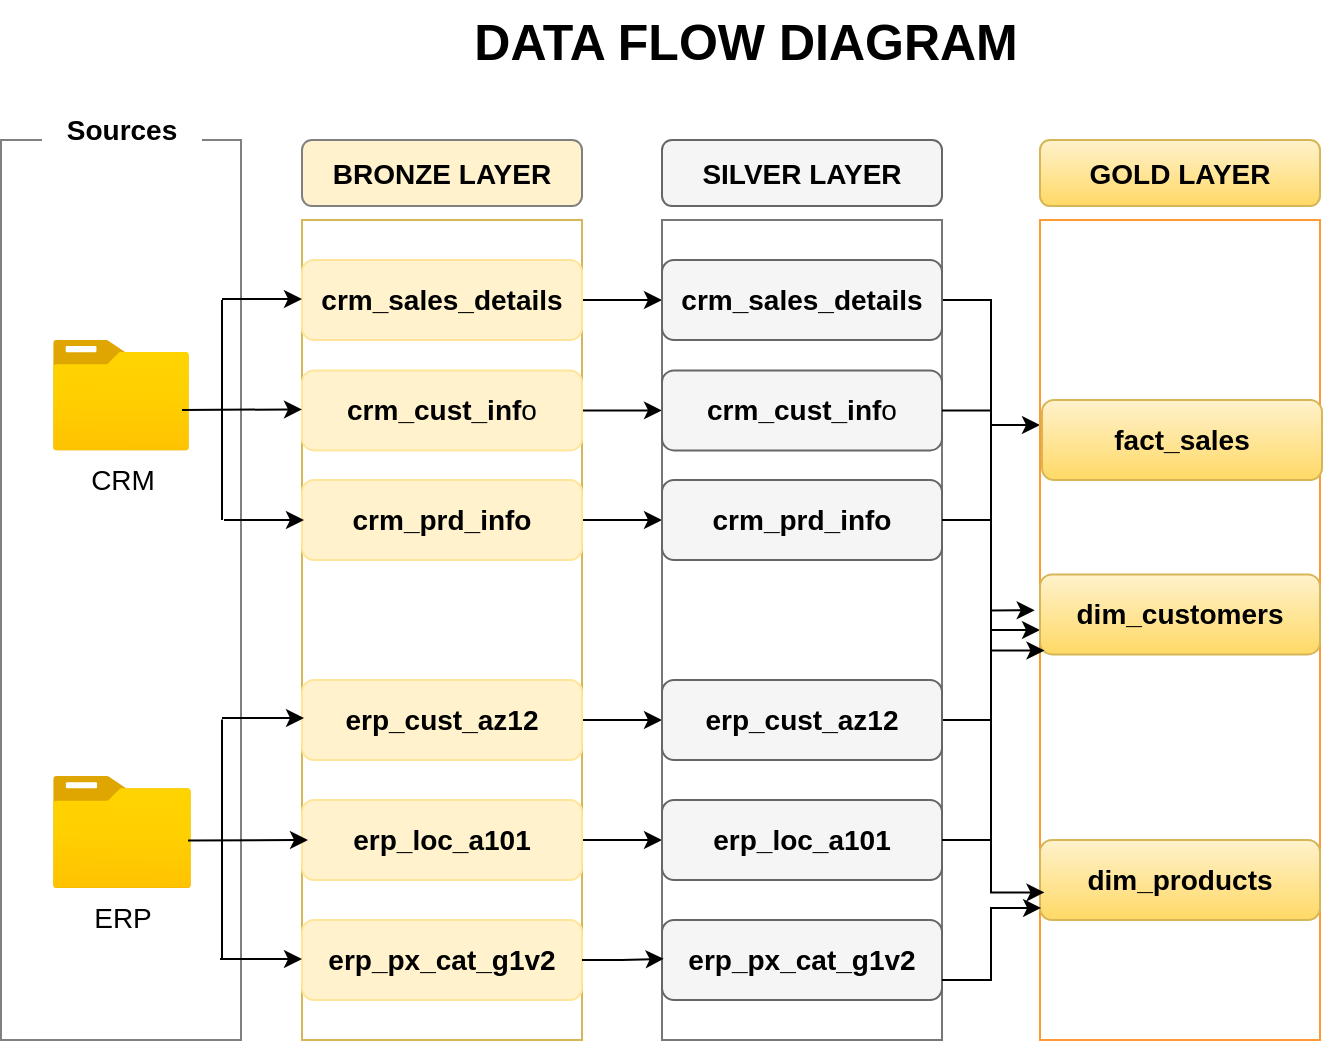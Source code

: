 <mxfile version="27.0.9" pages="3">
  <diagram name="Page-1" id="_MZunFCSGSXDZvP4XLIe">
    <mxGraphModel dx="1042" dy="634" grid="1" gridSize="10" guides="1" tooltips="1" connect="1" arrows="1" fold="1" page="1" pageScale="1" pageWidth="850" pageHeight="1100" math="0" shadow="0">
      <root>
        <mxCell id="0" />
        <mxCell id="1" parent="0" />
        <mxCell id="dfIYXDZ7u6gpBdYXQTYF-1" value="" style="rounded=0;whiteSpace=wrap;html=1;fillColor=none;strokeColor=#808080;fontColor=#333333;" parent="1" vertex="1">
          <mxGeometry x="39.5" y="80" width="120" height="450" as="geometry" />
        </mxCell>
        <mxCell id="dfIYXDZ7u6gpBdYXQTYF-3" value="&lt;font style=&quot;font-size: 14px;&quot;&gt;&lt;b&gt;Sources&lt;/b&gt;&lt;/font&gt;" style="rounded=0;whiteSpace=wrap;html=1;strokeColor=none;" parent="1" vertex="1">
          <mxGeometry x="60" y="60" width="80" height="30" as="geometry" />
        </mxCell>
        <mxCell id="dfIYXDZ7u6gpBdYXQTYF-4" value="&lt;font style=&quot;font-size: 14px;&quot;&gt;CRM&lt;/font&gt;" style="image;aspect=fixed;html=1;points=[];align=center;fontSize=12;image=img/lib/azure2/general/Folder_Blank.svg;" parent="1" vertex="1">
          <mxGeometry x="65.5" y="180" width="68" height="55.19" as="geometry" />
        </mxCell>
        <mxCell id="dfIYXDZ7u6gpBdYXQTYF-11" value="&lt;font style=&quot;font-size: 14px;&quot;&gt;ERP&lt;/font&gt;" style="image;aspect=fixed;html=1;points=[];align=center;fontSize=12;image=img/lib/azure2/general/Folder_Blank.svg;" parent="1" vertex="1">
          <mxGeometry x="65.5" y="398" width="69" height="56.0" as="geometry" />
        </mxCell>
        <mxCell id="dfIYXDZ7u6gpBdYXQTYF-16" value="" style="rounded=0;whiteSpace=wrap;html=1;fillColor=none;strokeColor=#d6b656;" parent="1" vertex="1">
          <mxGeometry x="190" y="120" width="140" height="410" as="geometry" />
        </mxCell>
        <mxCell id="dfIYXDZ7u6gpBdYXQTYF-19" value="&lt;b&gt;&lt;font style=&quot;font-size: 14px;&quot;&gt;BRONZE LAYER&lt;/font&gt;&lt;/b&gt;" style="rounded=1;whiteSpace=wrap;html=1;strokeColor=#808080;fillColor=#fff2cc;" parent="1" vertex="1">
          <mxGeometry x="190" y="80" width="140" height="33" as="geometry" />
        </mxCell>
        <mxCell id="K_fMLum1hrlOaTZXc9xu-18" style="edgeStyle=orthogonalEdgeStyle;rounded=0;orthogonalLoop=1;jettySize=auto;html=1;exitX=1;exitY=0.5;exitDx=0;exitDy=0;entryX=0;entryY=0.5;entryDx=0;entryDy=0;" parent="1" source="dfIYXDZ7u6gpBdYXQTYF-20" target="K_fMLum1hrlOaTZXc9xu-12" edge="1">
          <mxGeometry relative="1" as="geometry" />
        </mxCell>
        <mxCell id="dfIYXDZ7u6gpBdYXQTYF-20" value="&lt;span style=&quot;font-size: 14px;&quot;&gt;&lt;b&gt;crm_sales_details&lt;/b&gt;&lt;/span&gt;" style="rounded=1;whiteSpace=wrap;html=1;strokeColor=#FFE599;fillColor=#fff2cc;" parent="1" vertex="1">
          <mxGeometry x="190" y="140" width="140" height="40" as="geometry" />
        </mxCell>
        <mxCell id="K_fMLum1hrlOaTZXc9xu-19" style="edgeStyle=orthogonalEdgeStyle;rounded=0;orthogonalLoop=1;jettySize=auto;html=1;exitX=1;exitY=0.5;exitDx=0;exitDy=0;" parent="1" source="dfIYXDZ7u6gpBdYXQTYF-21" target="K_fMLum1hrlOaTZXc9xu-13" edge="1">
          <mxGeometry relative="1" as="geometry" />
        </mxCell>
        <mxCell id="dfIYXDZ7u6gpBdYXQTYF-21" value="&lt;font style=&quot;font-size: 14px;&quot;&gt;&lt;b&gt;&lt;font style=&quot;&quot;&gt;crm_cust_inf&lt;/font&gt;&lt;/b&gt;o&lt;/font&gt;" style="rounded=1;whiteSpace=wrap;html=1;strokeColor=#FFE599;fillColor=#fff2cc;" parent="1" vertex="1">
          <mxGeometry x="190" y="195.19" width="140" height="40" as="geometry" />
        </mxCell>
        <mxCell id="K_fMLum1hrlOaTZXc9xu-20" style="edgeStyle=orthogonalEdgeStyle;rounded=0;orthogonalLoop=1;jettySize=auto;html=1;exitX=1;exitY=0.5;exitDx=0;exitDy=0;entryX=0;entryY=0.5;entryDx=0;entryDy=0;" parent="1" source="dfIYXDZ7u6gpBdYXQTYF-23" target="K_fMLum1hrlOaTZXc9xu-14" edge="1">
          <mxGeometry relative="1" as="geometry" />
        </mxCell>
        <mxCell id="dfIYXDZ7u6gpBdYXQTYF-23" value="&lt;span style=&quot;font-size: 14px;&quot;&gt;&lt;b&gt;crm_prd_info&lt;/b&gt;&lt;/span&gt;" style="rounded=1;whiteSpace=wrap;html=1;strokeColor=#FFE599;fillColor=#fff2cc;" parent="1" vertex="1">
          <mxGeometry x="190" y="250" width="140" height="40" as="geometry" />
        </mxCell>
        <mxCell id="dfIYXDZ7u6gpBdYXQTYF-25" value="" style="endArrow=classic;html=1;rounded=0;" parent="1" edge="1">
          <mxGeometry width="50" height="50" relative="1" as="geometry">
            <mxPoint x="130" y="215" as="sourcePoint" />
            <mxPoint x="190" y="214.69" as="targetPoint" />
          </mxGeometry>
        </mxCell>
        <mxCell id="K_fMLum1hrlOaTZXc9xu-21" style="edgeStyle=orthogonalEdgeStyle;rounded=0;orthogonalLoop=1;jettySize=auto;html=1;exitX=1;exitY=0.5;exitDx=0;exitDy=0;entryX=0;entryY=0.5;entryDx=0;entryDy=0;" parent="1" source="dfIYXDZ7u6gpBdYXQTYF-26" target="K_fMLum1hrlOaTZXc9xu-15" edge="1">
          <mxGeometry relative="1" as="geometry" />
        </mxCell>
        <mxCell id="dfIYXDZ7u6gpBdYXQTYF-26" value="&lt;span style=&quot;font-size: 14px;&quot;&gt;&lt;b&gt;erp_cust_az12&lt;/b&gt;&lt;/span&gt;" style="rounded=1;whiteSpace=wrap;html=1;strokeColor=#FFE599;fillColor=#fff2cc;" parent="1" vertex="1">
          <mxGeometry x="190" y="350" width="140" height="40" as="geometry" />
        </mxCell>
        <mxCell id="K_fMLum1hrlOaTZXc9xu-23" style="edgeStyle=orthogonalEdgeStyle;rounded=0;orthogonalLoop=1;jettySize=auto;html=1;exitX=1;exitY=0.5;exitDx=0;exitDy=0;entryX=0;entryY=0.5;entryDx=0;entryDy=0;" parent="1" source="dfIYXDZ7u6gpBdYXQTYF-27" target="K_fMLum1hrlOaTZXc9xu-16" edge="1">
          <mxGeometry relative="1" as="geometry" />
        </mxCell>
        <mxCell id="dfIYXDZ7u6gpBdYXQTYF-27" value="&lt;span style=&quot;font-size: 14px;&quot;&gt;&lt;b&gt;erp_loc_a101&lt;/b&gt;&lt;/span&gt;" style="rounded=1;whiteSpace=wrap;html=1;strokeColor=#FFE599;fillColor=#fff2cc;" parent="1" vertex="1">
          <mxGeometry x="190" y="410" width="140" height="40" as="geometry" />
        </mxCell>
        <mxCell id="dfIYXDZ7u6gpBdYXQTYF-28" value="&lt;span style=&quot;font-size: 14px;&quot;&gt;&lt;b&gt;erp_px_cat_g1v2&lt;/b&gt;&lt;/span&gt;" style="rounded=1;whiteSpace=wrap;html=1;strokeColor=#FFE599;fillColor=#fff2cc;" parent="1" vertex="1">
          <mxGeometry x="190" y="470" width="140" height="40" as="geometry" />
        </mxCell>
        <mxCell id="dfIYXDZ7u6gpBdYXQTYF-29" value="" style="endArrow=classic;html=1;rounded=0;" parent="1" edge="1">
          <mxGeometry width="50" height="50" relative="1" as="geometry">
            <mxPoint x="133" y="430.31" as="sourcePoint" />
            <mxPoint x="193" y="430" as="targetPoint" />
          </mxGeometry>
        </mxCell>
        <mxCell id="dfIYXDZ7u6gpBdYXQTYF-30" value="" style="endArrow=classic;html=1;rounded=0;" parent="1" edge="1">
          <mxGeometry width="50" height="50" relative="1" as="geometry">
            <mxPoint x="150" y="159.5" as="sourcePoint" />
            <mxPoint x="190" y="159.5" as="targetPoint" />
          </mxGeometry>
        </mxCell>
        <mxCell id="dfIYXDZ7u6gpBdYXQTYF-33" value="" style="endArrow=classic;html=1;rounded=0;" parent="1" edge="1">
          <mxGeometry width="50" height="50" relative="1" as="geometry">
            <mxPoint x="151" y="270" as="sourcePoint" />
            <mxPoint x="191" y="270" as="targetPoint" />
          </mxGeometry>
        </mxCell>
        <mxCell id="dfIYXDZ7u6gpBdYXQTYF-35" value="" style="endArrow=none;html=1;rounded=0;" parent="1" edge="1">
          <mxGeometry width="50" height="50" relative="1" as="geometry">
            <mxPoint x="150" y="270" as="sourcePoint" />
            <mxPoint x="150" y="160" as="targetPoint" />
          </mxGeometry>
        </mxCell>
        <mxCell id="dfIYXDZ7u6gpBdYXQTYF-53" value="" style="endArrow=classic;html=1;rounded=0;" parent="1" edge="1">
          <mxGeometry width="50" height="50" relative="1" as="geometry">
            <mxPoint x="150" y="369" as="sourcePoint" />
            <mxPoint x="191" y="369" as="targetPoint" />
          </mxGeometry>
        </mxCell>
        <mxCell id="dfIYXDZ7u6gpBdYXQTYF-54" value="" style="endArrow=classic;html=1;rounded=0;" parent="1" edge="1">
          <mxGeometry width="50" height="50" relative="1" as="geometry">
            <mxPoint x="149" y="489.5" as="sourcePoint" />
            <mxPoint x="190" y="489.5" as="targetPoint" />
          </mxGeometry>
        </mxCell>
        <mxCell id="dfIYXDZ7u6gpBdYXQTYF-55" value="" style="endArrow=none;html=1;rounded=0;" parent="1" edge="1">
          <mxGeometry width="50" height="50" relative="1" as="geometry">
            <mxPoint x="150" y="490" as="sourcePoint" />
            <mxPoint x="150" y="369.7" as="targetPoint" />
          </mxGeometry>
        </mxCell>
        <mxCell id="K_fMLum1hrlOaTZXc9xu-10" value="" style="rounded=0;whiteSpace=wrap;html=1;fillColor=none;strokeColor=#777777;" parent="1" vertex="1">
          <mxGeometry x="370" y="120" width="140" height="410" as="geometry" />
        </mxCell>
        <mxCell id="K_fMLum1hrlOaTZXc9xu-11" value="&lt;b&gt;&lt;font style=&quot;font-size: 14px;&quot;&gt;SILVER LAYER&lt;/font&gt;&lt;/b&gt;" style="rounded=1;whiteSpace=wrap;html=1;strokeColor=#666666;fillColor=#f5f5f5;" parent="1" vertex="1">
          <mxGeometry x="370" y="80" width="140" height="33" as="geometry" />
        </mxCell>
        <mxCell id="OgPeDNQ8bXvQHPWLIAGy-23" style="edgeStyle=orthogonalEdgeStyle;rounded=0;orthogonalLoop=1;jettySize=auto;html=1;exitX=1;exitY=0.5;exitDx=0;exitDy=0;entryX=0;entryY=0.25;entryDx=0;entryDy=0;" edge="1" parent="1" source="K_fMLum1hrlOaTZXc9xu-12" target="OgPeDNQ8bXvQHPWLIAGy-1">
          <mxGeometry relative="1" as="geometry" />
        </mxCell>
        <mxCell id="K_fMLum1hrlOaTZXc9xu-12" value="&lt;span style=&quot;font-size: 14px;&quot;&gt;&lt;b&gt;crm_sales_details&lt;/b&gt;&lt;/span&gt;" style="rounded=1;whiteSpace=wrap;html=1;strokeColor=#666666;fillColor=#f5f5f5;" parent="1" vertex="1">
          <mxGeometry x="370" y="140" width="140" height="40" as="geometry" />
        </mxCell>
        <mxCell id="K_fMLum1hrlOaTZXc9xu-13" value="&lt;font style=&quot;font-size: 14px;&quot;&gt;&lt;b&gt;&lt;font style=&quot;&quot;&gt;crm_cust_inf&lt;/font&gt;&lt;/b&gt;o&lt;/font&gt;" style="rounded=1;whiteSpace=wrap;html=1;strokeColor=#666666;fillColor=#f5f5f5;" parent="1" vertex="1">
          <mxGeometry x="370" y="195.19" width="140" height="40" as="geometry" />
        </mxCell>
        <mxCell id="K_fMLum1hrlOaTZXc9xu-14" value="&lt;span style=&quot;font-size: 14px;&quot;&gt;&lt;b&gt;crm_prd_info&lt;/b&gt;&lt;/span&gt;" style="rounded=1;whiteSpace=wrap;html=1;strokeColor=#666666;fillColor=#f5f5f5;" parent="1" vertex="1">
          <mxGeometry x="370" y="250" width="140" height="40" as="geometry" />
        </mxCell>
        <mxCell id="OgPeDNQ8bXvQHPWLIAGy-19" style="edgeStyle=orthogonalEdgeStyle;rounded=0;orthogonalLoop=1;jettySize=auto;html=1;exitX=1;exitY=0.5;exitDx=0;exitDy=0;entryX=0;entryY=0.5;entryDx=0;entryDy=0;" edge="1" parent="1" source="K_fMLum1hrlOaTZXc9xu-15" target="OgPeDNQ8bXvQHPWLIAGy-1">
          <mxGeometry relative="1" as="geometry" />
        </mxCell>
        <mxCell id="K_fMLum1hrlOaTZXc9xu-15" value="&lt;span style=&quot;font-size: 14px;&quot;&gt;&lt;b&gt;erp_cust_az12&lt;/b&gt;&lt;/span&gt;" style="rounded=1;whiteSpace=wrap;html=1;strokeColor=#666666;fillColor=#f5f5f5;" parent="1" vertex="1">
          <mxGeometry x="370" y="350" width="140" height="40" as="geometry" />
        </mxCell>
        <mxCell id="K_fMLum1hrlOaTZXc9xu-16" value="&lt;span style=&quot;font-size: 14px;&quot;&gt;&lt;b&gt;erp_loc_a101&lt;/b&gt;&lt;/span&gt;" style="rounded=1;whiteSpace=wrap;html=1;strokeColor=#666666;fillColor=#f5f5f5;" parent="1" vertex="1">
          <mxGeometry x="370" y="410" width="140" height="40" as="geometry" />
        </mxCell>
        <mxCell id="K_fMLum1hrlOaTZXc9xu-17" value="&lt;span style=&quot;font-size: 14px;&quot;&gt;&lt;b&gt;erp_px_cat_g1v2&lt;/b&gt;&lt;/span&gt;" style="rounded=1;whiteSpace=wrap;html=1;strokeColor=#666666;fillColor=#f5f5f5;" parent="1" vertex="1">
          <mxGeometry x="370" y="470" width="140" height="40" as="geometry" />
        </mxCell>
        <mxCell id="K_fMLum1hrlOaTZXc9xu-24" style="edgeStyle=orthogonalEdgeStyle;rounded=0;orthogonalLoop=1;jettySize=auto;html=1;exitX=1;exitY=0.5;exitDx=0;exitDy=0;entryX=0.006;entryY=0.901;entryDx=0;entryDy=0;entryPerimeter=0;" parent="1" source="dfIYXDZ7u6gpBdYXQTYF-28" target="K_fMLum1hrlOaTZXc9xu-10" edge="1">
          <mxGeometry relative="1" as="geometry" />
        </mxCell>
        <mxCell id="K_fMLum1hrlOaTZXc9xu-26" value="&lt;b&gt;&lt;font style=&quot;font-size: 25px;&quot;&gt;DATA FLOW DIAGRAM&amp;nbsp;&lt;/font&gt;&lt;/b&gt;" style="text;html=1;align=center;verticalAlign=middle;resizable=0;points=[];autosize=1;strokeColor=none;fillColor=none;labelBackgroundColor=#FFFFFF;" parent="1" vertex="1">
          <mxGeometry x="270" y="10" width="290" height="40" as="geometry" />
        </mxCell>
        <mxCell id="OgPeDNQ8bXvQHPWLIAGy-1" value="" style="rounded=0;whiteSpace=wrap;html=1;fillColor=none;strokeColor=#FF9933;" vertex="1" parent="1">
          <mxGeometry x="559" y="120" width="140" height="410" as="geometry" />
        </mxCell>
        <mxCell id="OgPeDNQ8bXvQHPWLIAGy-2" value="&lt;b&gt;&lt;font style=&quot;font-size: 14px;&quot;&gt;GOLD LAYER&lt;/font&gt;&lt;/b&gt;" style="rounded=1;whiteSpace=wrap;html=1;strokeColor=#d6b656;fillColor=#fff2cc;gradientColor=#ffd966;" vertex="1" parent="1">
          <mxGeometry x="559" y="80" width="140" height="33" as="geometry" />
        </mxCell>
        <mxCell id="OgPeDNQ8bXvQHPWLIAGy-3" value="&lt;span style=&quot;font-size: 14px;&quot;&gt;&lt;b&gt;fact_sales&lt;/b&gt;&lt;/span&gt;" style="rounded=1;whiteSpace=wrap;html=1;strokeColor=#d6b656;fillColor=#fff2cc;gradientColor=#ffd966;" vertex="1" parent="1">
          <mxGeometry x="560" y="210" width="140" height="40" as="geometry" />
        </mxCell>
        <mxCell id="OgPeDNQ8bXvQHPWLIAGy-4" value="&lt;span style=&quot;font-size: 14px;&quot;&gt;&lt;b&gt;dim_customers&lt;/b&gt;&lt;/span&gt;" style="rounded=1;whiteSpace=wrap;html=1;strokeColor=#d6b656;fillColor=#fff2cc;gradientColor=#ffd966;" vertex="1" parent="1">
          <mxGeometry x="559" y="297.19" width="140" height="40" as="geometry" />
        </mxCell>
        <mxCell id="OgPeDNQ8bXvQHPWLIAGy-5" value="&lt;span style=&quot;font-size: 14px;&quot;&gt;&lt;b&gt;dim_products&lt;/b&gt;&lt;/span&gt;" style="rounded=1;whiteSpace=wrap;html=1;strokeColor=#d6b656;fillColor=#fff2cc;gradientColor=#ffd966;" vertex="1" parent="1">
          <mxGeometry x="559" y="430" width="140" height="40" as="geometry" />
        </mxCell>
        <mxCell id="OgPeDNQ8bXvQHPWLIAGy-18" style="edgeStyle=orthogonalEdgeStyle;rounded=0;orthogonalLoop=1;jettySize=auto;html=1;exitX=1;exitY=0.5;exitDx=0;exitDy=0;entryX=-0.019;entryY=0.476;entryDx=0;entryDy=0;entryPerimeter=0;" edge="1" parent="1" source="K_fMLum1hrlOaTZXc9xu-13" target="OgPeDNQ8bXvQHPWLIAGy-1">
          <mxGeometry relative="1" as="geometry" />
        </mxCell>
        <mxCell id="OgPeDNQ8bXvQHPWLIAGy-20" style="edgeStyle=orthogonalEdgeStyle;rounded=0;orthogonalLoop=1;jettySize=auto;html=1;exitX=1;exitY=0.5;exitDx=0;exitDy=0;entryX=0.016;entryY=0.525;entryDx=0;entryDy=0;entryPerimeter=0;" edge="1" parent="1" source="K_fMLum1hrlOaTZXc9xu-16" target="OgPeDNQ8bXvQHPWLIAGy-1">
          <mxGeometry relative="1" as="geometry" />
        </mxCell>
        <mxCell id="OgPeDNQ8bXvQHPWLIAGy-22" style="edgeStyle=orthogonalEdgeStyle;rounded=0;orthogonalLoop=1;jettySize=auto;html=1;exitX=1;exitY=0.5;exitDx=0;exitDy=0;entryX=0.016;entryY=0.82;entryDx=0;entryDy=0;entryPerimeter=0;" edge="1" parent="1" source="K_fMLum1hrlOaTZXc9xu-14" target="OgPeDNQ8bXvQHPWLIAGy-1">
          <mxGeometry relative="1" as="geometry" />
        </mxCell>
        <mxCell id="OgPeDNQ8bXvQHPWLIAGy-24" style="edgeStyle=orthogonalEdgeStyle;rounded=0;orthogonalLoop=1;jettySize=auto;html=1;exitX=1;exitY=0.75;exitDx=0;exitDy=0;entryX=0.004;entryY=0.839;entryDx=0;entryDy=0;entryPerimeter=0;" edge="1" parent="1" source="K_fMLum1hrlOaTZXc9xu-17" target="OgPeDNQ8bXvQHPWLIAGy-1">
          <mxGeometry relative="1" as="geometry" />
        </mxCell>
      </root>
    </mxGraphModel>
  </diagram>
  <diagram id="HtwM3upSkkJdKWD2PzQ7" name="Page-2">
    <mxGraphModel dx="1892" dy="634" grid="1" gridSize="10" guides="1" tooltips="1" connect="1" arrows="1" fold="1" page="1" pageScale="1" pageWidth="850" pageHeight="1100" math="0" shadow="0">
      <root>
        <mxCell id="0" />
        <mxCell id="1" parent="0" />
        <mxCell id="8Dii8_jfuBK2aN7Jaqxq-1" value="`" style="swimlane;fontStyle=0;childLayout=stackLayout;horizontal=1;startSize=30;horizontalStack=0;resizeParent=1;resizeParentMax=0;resizeLast=0;collapsible=1;marginBottom=0;whiteSpace=wrap;html=1;rounded=1;fillColor=#dae8fc;strokeColor=#6c8ebf;fontSize=20;" parent="1" vertex="1">
          <mxGeometry x="-575" y="378" width="200" height="90" as="geometry" />
        </mxCell>
        <mxCell id="8Dii8_jfuBK2aN7Jaqxq-4" value="&lt;font style=&quot;font-size: 18px;&quot;&gt;cust_id&lt;/font&gt;" style="text;align=left;verticalAlign=middle;spacingLeft=4;spacingRight=4;overflow=hidden;points=[[0,0.5],[1,0.5]];portConstraint=eastwest;rotatable=0;whiteSpace=wrap;html=1;rounded=1;fontSize=20;" parent="8Dii8_jfuBK2aN7Jaqxq-1" vertex="1">
          <mxGeometry y="30" width="200" height="30" as="geometry" />
        </mxCell>
        <mxCell id="8Dii8_jfuBK2aN7Jaqxq-33" value="&lt;font style=&quot;font-size: 18px;&quot;&gt;cust_key&lt;/font&gt;" style="text;align=left;verticalAlign=middle;spacingLeft=4;spacingRight=4;overflow=hidden;points=[[0,0.5],[1,0.5]];portConstraint=eastwest;rotatable=0;whiteSpace=wrap;html=1;rounded=1;fontSize=20;" parent="8Dii8_jfuBK2aN7Jaqxq-1" vertex="1">
          <mxGeometry y="60" width="200" height="30" as="geometry" />
        </mxCell>
        <mxCell id="8Dii8_jfuBK2aN7Jaqxq-5" value="&lt;font style=&quot;font-size: 18px;&quot;&gt;Customer Information&lt;/font&gt;" style="text;html=1;align=center;verticalAlign=middle;whiteSpace=wrap;rounded=0;" parent="1" vertex="1">
          <mxGeometry x="-579" y="350" width="210" height="30" as="geometry" />
        </mxCell>
        <mxCell id="8Dii8_jfuBK2aN7Jaqxq-6" value="&lt;b&gt;&lt;font style=&quot;font-size: 21px;&quot;&gt;INTEGRATION MODEL&lt;/font&gt;&lt;/b&gt;" style="text;html=1;align=center;verticalAlign=middle;whiteSpace=wrap;rounded=0;labelBackgroundColor=#FFFFFF;" parent="1" vertex="1">
          <mxGeometry x="-585" y="50" width="350" height="30" as="geometry" />
        </mxCell>
        <mxCell id="8Dii8_jfuBK2aN7Jaqxq-9" value="&lt;font style=&quot;font-size: 18px;&quot;&gt;Current and History Product Information&lt;/font&gt;" style="text;html=1;align=center;verticalAlign=middle;whiteSpace=wrap;rounded=0;" parent="1" vertex="1">
          <mxGeometry x="-585" y="200" width="231" height="30" as="geometry" />
        </mxCell>
        <mxCell id="8Dii8_jfuBK2aN7Jaqxq-10" value="&lt;font style=&quot;font-size: 18px;&quot;&gt;crm_prd_info&lt;/font&gt;" style="swimlane;fontStyle=0;childLayout=stackLayout;horizontal=1;startSize=30;horizontalStack=0;resizeParent=1;resizeParentMax=0;resizeLast=0;collapsible=1;marginBottom=0;whiteSpace=wrap;html=1;rounded=1;fillColor=#dae8fc;strokeColor=#6c8ebf;fontSize=20;" parent="1" vertex="1">
          <mxGeometry x="-574" y="238" width="200" height="60" as="geometry" />
        </mxCell>
        <mxCell id="8Dii8_jfuBK2aN7Jaqxq-11" value="&lt;font style=&quot;font-size: 18px;&quot;&gt;prd_key&lt;/font&gt;" style="text;align=left;verticalAlign=middle;spacingLeft=4;spacingRight=4;overflow=hidden;points=[[0,0.5],[1,0.5]];portConstraint=eastwest;rotatable=0;whiteSpace=wrap;html=1;rounded=1;fontSize=20;" parent="8Dii8_jfuBK2aN7Jaqxq-10" vertex="1">
          <mxGeometry y="30" width="200" height="30" as="geometry" />
        </mxCell>
        <mxCell id="8Dii8_jfuBK2aN7Jaqxq-13" value="&lt;font style=&quot;font-size: 18px;&quot;&gt;crm_cust_info&lt;/font&gt;" style="swimlane;fontStyle=0;childLayout=stackLayout;horizontal=1;startSize=30;horizontalStack=0;resizeParent=1;resizeParentMax=0;resizeLast=0;collapsible=1;marginBottom=0;whiteSpace=wrap;html=1;rounded=1;fillColor=#dae8fc;strokeColor=#6c8ebf;fontSize=20;" parent="1" vertex="1">
          <mxGeometry x="-821" y="298" width="200" height="90" as="geometry" />
        </mxCell>
        <mxCell id="8Dii8_jfuBK2aN7Jaqxq-14" value="&lt;font style=&quot;font-size: 18px;&quot;&gt;sls_prd_key&lt;/font&gt;" style="text;align=left;verticalAlign=middle;spacingLeft=4;spacingRight=4;overflow=hidden;points=[[0,0.5],[1,0.5]];portConstraint=eastwest;rotatable=0;whiteSpace=wrap;html=1;rounded=1;fontSize=20;" parent="8Dii8_jfuBK2aN7Jaqxq-13" vertex="1">
          <mxGeometry y="30" width="200" height="30" as="geometry" />
        </mxCell>
        <mxCell id="8Dii8_jfuBK2aN7Jaqxq-24" value="&lt;font style=&quot;font-size: 18px;&quot;&gt;sls_cust_id&lt;/font&gt;" style="text;align=left;verticalAlign=middle;spacingLeft=4;spacingRight=4;overflow=hidden;points=[[0,0.5],[1,0.5]];portConstraint=eastwest;rotatable=0;whiteSpace=wrap;html=1;rounded=1;fontSize=20;" parent="8Dii8_jfuBK2aN7Jaqxq-13" vertex="1">
          <mxGeometry y="60" width="200" height="30" as="geometry" />
        </mxCell>
        <mxCell id="8Dii8_jfuBK2aN7Jaqxq-15" value="&lt;span style=&quot;font-size: 18px;&quot;&gt;Transational Records about sales and orders&lt;/span&gt;" style="text;html=1;align=center;verticalAlign=middle;whiteSpace=wrap;rounded=0;" parent="1" vertex="1">
          <mxGeometry x="-843" y="263" width="244" height="30" as="geometry" />
        </mxCell>
        <mxCell id="8Dii8_jfuBK2aN7Jaqxq-27" style="edgeStyle=orthogonalEdgeStyle;orthogonalLoop=1;jettySize=auto;html=1;exitX=1;exitY=0.5;exitDx=0;exitDy=0;entryX=0;entryY=0.5;entryDx=0;entryDy=0;" parent="1" source="8Dii8_jfuBK2aN7Jaqxq-14" target="8Dii8_jfuBK2aN7Jaqxq-11" edge="1">
          <mxGeometry relative="1" as="geometry" />
        </mxCell>
        <mxCell id="8Dii8_jfuBK2aN7Jaqxq-28" style="edgeStyle=orthogonalEdgeStyle;orthogonalLoop=1;jettySize=auto;html=1;exitX=1;exitY=0.5;exitDx=0;exitDy=0;entryX=0;entryY=0.5;entryDx=0;entryDy=0;" parent="1" source="8Dii8_jfuBK2aN7Jaqxq-24" target="8Dii8_jfuBK2aN7Jaqxq-4" edge="1">
          <mxGeometry relative="1" as="geometry" />
        </mxCell>
        <mxCell id="8Dii8_jfuBK2aN7Jaqxq-29" value="&lt;span style=&quot;font-size: 18px;&quot;&gt;Exact customer information (Birth date)&lt;/span&gt;" style="text;html=1;align=center;verticalAlign=middle;whiteSpace=wrap;rounded=0;" parent="1" vertex="1">
          <mxGeometry x="-290" y="373" width="251" height="18" as="geometry" />
        </mxCell>
        <mxCell id="8Dii8_jfuBK2aN7Jaqxq-30" value="&lt;span style=&quot;font-size: 18px;&quot;&gt;erp_cust_az12&lt;/span&gt;" style="swimlane;fontStyle=0;childLayout=stackLayout;horizontal=1;startSize=30;horizontalStack=0;resizeParent=1;resizeParentMax=0;resizeLast=0;collapsible=1;marginBottom=0;whiteSpace=wrap;html=1;rounded=1;fillColor=#fff2cc;strokeColor=#d6b656;fontSize=20;gradientColor=#ffd966;" parent="1" vertex="1">
          <mxGeometry x="-265" y="408" width="200" height="60" as="geometry" />
        </mxCell>
        <mxCell id="8Dii8_jfuBK2aN7Jaqxq-31" value="&lt;font style=&quot;font-size: 18px;&quot;&gt;cid&lt;/font&gt;" style="text;align=left;verticalAlign=middle;spacingLeft=4;spacingRight=4;overflow=hidden;points=[[0,0.5],[1,0.5]];portConstraint=eastwest;rotatable=0;whiteSpace=wrap;html=1;rounded=1;fontSize=20;" parent="8Dii8_jfuBK2aN7Jaqxq-30" vertex="1">
          <mxGeometry y="30" width="200" height="30" as="geometry" />
        </mxCell>
        <mxCell id="8Dii8_jfuBK2aN7Jaqxq-37" value="&lt;span style=&quot;font-size: 18px;&quot;&gt;Location of customers (Country)&lt;/span&gt;" style="text;html=1;align=center;verticalAlign=middle;whiteSpace=wrap;rounded=0;" parent="1" vertex="1">
          <mxGeometry x="-290" y="510" width="269" height="30" as="geometry" />
        </mxCell>
        <mxCell id="8Dii8_jfuBK2aN7Jaqxq-38" value="&lt;span style=&quot;font-size: 18px;&quot;&gt;erp_loc_a101&lt;/span&gt;" style="swimlane;fontStyle=0;childLayout=stackLayout;horizontal=1;startSize=30;horizontalStack=0;resizeParent=1;resizeParentMax=0;resizeLast=0;collapsible=1;marginBottom=0;whiteSpace=wrap;html=1;rounded=1;fillColor=#fff2cc;strokeColor=#d6b656;fontSize=20;gradientColor=#ffd966;" parent="1" vertex="1">
          <mxGeometry x="-265" y="538" width="200" height="60" as="geometry" />
        </mxCell>
        <mxCell id="8Dii8_jfuBK2aN7Jaqxq-39" value="&lt;font style=&quot;font-size: 18px;&quot;&gt;cid&lt;/font&gt;" style="text;align=left;verticalAlign=middle;spacingLeft=4;spacingRight=4;overflow=hidden;points=[[0,0.5],[1,0.5]];portConstraint=eastwest;rotatable=0;whiteSpace=wrap;html=1;rounded=1;fontSize=20;" parent="8Dii8_jfuBK2aN7Jaqxq-38" vertex="1">
          <mxGeometry y="30" width="200" height="30" as="geometry" />
        </mxCell>
        <mxCell id="8Dii8_jfuBK2aN7Jaqxq-43" value="&lt;span style=&quot;font-size: 18px;&quot;&gt;Product Categories&lt;/span&gt;" style="text;html=1;align=center;verticalAlign=middle;whiteSpace=wrap;rounded=0;" parent="1" vertex="1">
          <mxGeometry x="-293" y="239" width="251" height="18" as="geometry" />
        </mxCell>
        <mxCell id="8Dii8_jfuBK2aN7Jaqxq-44" value="&lt;span style=&quot;font-size: 18px;&quot;&gt;erp_px_cat_g1v2&lt;/span&gt;" style="swimlane;fontStyle=0;childLayout=stackLayout;horizontal=1;startSize=30;horizontalStack=0;resizeParent=1;resizeParentMax=0;resizeLast=0;collapsible=1;marginBottom=0;whiteSpace=wrap;html=1;rounded=1;fillColor=#fff2cc;strokeColor=#d6b656;fontSize=20;gradientColor=#ffd966;" parent="1" vertex="1">
          <mxGeometry x="-266" y="259" width="200" height="60" as="geometry" />
        </mxCell>
        <mxCell id="8Dii8_jfuBK2aN7Jaqxq-45" value="&lt;font style=&quot;font-size: 18px;&quot;&gt;id&lt;/font&gt;" style="text;align=left;verticalAlign=middle;spacingLeft=4;spacingRight=4;overflow=hidden;points=[[0,0.5],[1,0.5]];portConstraint=eastwest;rotatable=0;whiteSpace=wrap;html=1;rounded=1;fontSize=20;" parent="8Dii8_jfuBK2aN7Jaqxq-44" vertex="1">
          <mxGeometry y="30" width="200" height="30" as="geometry" />
        </mxCell>
        <mxCell id="8Dii8_jfuBK2aN7Jaqxq-52" value="" style="rounded=1;whiteSpace=wrap;html=1;fillColor=none;dashed=1;" parent="1" vertex="1">
          <mxGeometry x="-834" y="160" width="500" height="480" as="geometry" />
        </mxCell>
        <mxCell id="8Dii8_jfuBK2aN7Jaqxq-55" value="Text" style="text;html=1;align=center;verticalAlign=middle;whiteSpace=wrap;rounded=0;" parent="1" vertex="1">
          <mxGeometry x="-464" y="240" width="60" height="30" as="geometry" />
        </mxCell>
        <mxCell id="8Dii8_jfuBK2aN7Jaqxq-56" value="&lt;font style=&quot;font-size: 24px;&quot;&gt;CRM&lt;/font&gt;" style="text;html=1;align=center;verticalAlign=middle;resizable=0;points=[];autosize=1;strokeColor=#6c8ebf;fillColor=#dae8fc;gradientColor=#7ea6e0;" parent="1" vertex="1">
          <mxGeometry x="-619" y="119" width="80" height="40" as="geometry" />
        </mxCell>
        <mxCell id="8Dii8_jfuBK2aN7Jaqxq-58" value="&lt;font style=&quot;font-size: 24px;&quot;&gt;ERP&lt;/font&gt;" style="text;html=1;align=center;verticalAlign=middle;resizable=0;points=[];autosize=1;strokeColor=#d6b656;fillColor=#fff2cc;gradientColor=#ffd966;" parent="1" vertex="1">
          <mxGeometry x="-199" y="119" width="70" height="40" as="geometry" />
        </mxCell>
        <mxCell id="8Dii8_jfuBK2aN7Jaqxq-59" value="" style="rounded=1;whiteSpace=wrap;html=1;fillColor=none;dashed=1;" parent="1" vertex="1">
          <mxGeometry x="-293" y="159" width="279" height="481" as="geometry" />
        </mxCell>
        <mxCell id="9rHJfMoVtCi5EVTKdoJ8-1" value="Product" style="text;html=1;strokeColor=#b85450;fillColor=#f8cecc;align=center;verticalAlign=middle;whiteSpace=wrap;overflow=hidden;fontSize=18;" vertex="1" parent="1">
          <mxGeometry x="-572" y="299" width="194" height="20" as="geometry" />
        </mxCell>
        <mxCell id="-UtsLNEFVQqYbFp1SXaA-1" value="Product" style="text;html=1;strokeColor=#b85450;fillColor=#f8cecc;align=center;verticalAlign=middle;whiteSpace=wrap;overflow=hidden;fontSize=18;" vertex="1" parent="1">
          <mxGeometry x="-262" y="319" width="194" height="20" as="geometry" />
        </mxCell>
        <mxCell id="-UtsLNEFVQqYbFp1SXaA-2" value="Customer" style="text;html=1;strokeColor=#82b366;fillColor=#d5e8d4;align=center;verticalAlign=middle;whiteSpace=wrap;overflow=hidden;fontSize=18;" vertex="1" parent="1">
          <mxGeometry x="-572" y="468" width="194" height="20" as="geometry" />
        </mxCell>
        <mxCell id="-UtsLNEFVQqYbFp1SXaA-3" value="Customer" style="text;html=1;strokeColor=#82b366;fillColor=#d5e8d4;align=center;verticalAlign=middle;whiteSpace=wrap;overflow=hidden;fontSize=18;" vertex="1" parent="1">
          <mxGeometry x="-261.5" y="468" width="194" height="20" as="geometry" />
        </mxCell>
        <mxCell id="-UtsLNEFVQqYbFp1SXaA-4" value="Customer" style="text;html=1;strokeColor=#82b366;fillColor=#d5e8d4;align=center;verticalAlign=middle;whiteSpace=wrap;overflow=hidden;fontSize=18;" vertex="1" parent="1">
          <mxGeometry x="-259" y="598" width="194" height="20" as="geometry" />
        </mxCell>
        <mxCell id="-UtsLNEFVQqYbFp1SXaA-5" value="Sales" style="text;html=1;strokeColor=#9673a6;fillColor=#e1d5e7;align=center;verticalAlign=middle;whiteSpace=wrap;overflow=hidden;fontSize=18;" vertex="1" parent="1">
          <mxGeometry x="-818" y="388" width="194" height="20" as="geometry" />
        </mxCell>
        <mxCell id="PYTg53mQJ2tmh_P4G08y-2" value="" style="endArrow=classic;html=1;rounded=0;entryX=0.928;entryY=0.25;entryDx=0;entryDy=0;entryPerimeter=0;exitX=0.082;exitY=0.293;exitDx=0;exitDy=0;exitPerimeter=0;" edge="1" parent="1" source="8Dii8_jfuBK2aN7Jaqxq-59" target="8Dii8_jfuBK2aN7Jaqxq-52">
          <mxGeometry width="50" height="50" relative="1" as="geometry">
            <mxPoint x="-450" y="400" as="sourcePoint" />
            <mxPoint x="-400" y="350" as="targetPoint" />
          </mxGeometry>
        </mxCell>
        <mxCell id="PYTg53mQJ2tmh_P4G08y-5" value="" style="endArrow=classic;html=1;rounded=0;exitX=0.118;exitY=0.896;exitDx=0;exitDy=0;exitPerimeter=0;" edge="1" parent="1" source="8Dii8_jfuBK2aN7Jaqxq-59">
          <mxGeometry width="50" height="50" relative="1" as="geometry">
            <mxPoint x="-424" y="500" as="sourcePoint" />
            <mxPoint x="-374" y="450" as="targetPoint" />
          </mxGeometry>
        </mxCell>
        <mxCell id="PYTg53mQJ2tmh_P4G08y-6" value="" style="endArrow=classic;html=1;rounded=0;exitX=0;exitY=0;exitDx=0;exitDy=0;" edge="1" parent="1">
          <mxGeometry width="50" height="50" relative="1" as="geometry">
            <mxPoint x="-267" y="458" as="sourcePoint" />
            <mxPoint x="-380" y="440" as="targetPoint" />
          </mxGeometry>
        </mxCell>
      </root>
    </mxGraphModel>
  </diagram>
  <diagram id="rVqWRhRp-pQCVLGbJ7Wx" name="Page-3">
    <mxGraphModel dx="1042" dy="634" grid="1" gridSize="10" guides="1" tooltips="1" connect="1" arrows="1" fold="1" page="1" pageScale="1" pageWidth="850" pageHeight="1100" math="0" shadow="0">
      <root>
        <mxCell id="0" />
        <mxCell id="1" parent="0" />
        <mxCell id="QJzJKz0_dobVJu3b7yC2-14" value="&lt;span style=&quot;font-size: 20px; background-color: rgb(255, 255, 255);&quot;&gt;&lt;b&gt;Data Model (Star Schema)&lt;/b&gt;&lt;/span&gt;" style="text;html=1;align=center;verticalAlign=middle;resizable=0;points=[];autosize=1;strokeColor=none;fillColor=none;" vertex="1" parent="1">
          <mxGeometry x="270" y="23" width="270" height="40" as="geometry" />
        </mxCell>
        <mxCell id="QJzJKz0_dobVJu3b7yC2-15" value="gold.dim_customers" style="shape=table;startSize=30;container=1;collapsible=0;childLayout=tableLayout;fixedRows=1;rowLines=0;fontStyle=0;strokeColor=#777777;fontSize=16;fillColor=#ffff88;gradientColor=#E6E6E6;" vertex="1" parent="1">
          <mxGeometry x="50" y="120" width="180" height="300" as="geometry" />
        </mxCell>
        <mxCell id="QJzJKz0_dobVJu3b7yC2-16" value="" style="shape=tableRow;horizontal=0;startSize=0;swimlaneHead=0;swimlaneBody=0;top=0;left=0;bottom=0;right=0;collapsible=0;dropTarget=0;fillColor=none;points=[[0,0.5],[1,0.5]];portConstraint=eastwest;strokeColor=inherit;fontSize=16;" vertex="1" parent="QJzJKz0_dobVJu3b7yC2-15">
          <mxGeometry y="30" width="180" height="30" as="geometry" />
        </mxCell>
        <mxCell id="QJzJKz0_dobVJu3b7yC2-17" value="PK" style="shape=partialRectangle;html=1;whiteSpace=wrap;connectable=0;fillColor=default;top=0;left=0;bottom=0;right=0;overflow=hidden;pointerEvents=1;strokeColor=inherit;fontSize=16;gradientColor=#E6E6E6;" vertex="1" parent="QJzJKz0_dobVJu3b7yC2-16">
          <mxGeometry width="40" height="30" as="geometry">
            <mxRectangle width="40" height="30" as="alternateBounds" />
          </mxGeometry>
        </mxCell>
        <mxCell id="QJzJKz0_dobVJu3b7yC2-18" value="customer_key" style="shape=partialRectangle;html=1;whiteSpace=wrap;connectable=0;fillColor=default;top=0;left=0;bottom=0;right=0;align=left;spacingLeft=6;overflow=hidden;strokeColor=inherit;fontSize=16;gradientColor=#E6E6E6;" vertex="1" parent="QJzJKz0_dobVJu3b7yC2-16">
          <mxGeometry x="40" width="140" height="30" as="geometry">
            <mxRectangle width="140" height="30" as="alternateBounds" />
          </mxGeometry>
        </mxCell>
        <mxCell id="QJzJKz0_dobVJu3b7yC2-19" value="" style="shape=tableRow;horizontal=0;startSize=0;swimlaneHead=0;swimlaneBody=0;top=0;left=0;bottom=0;right=0;collapsible=0;dropTarget=0;fillColor=none;points=[[0,0.5],[1,0.5]];portConstraint=eastwest;strokeColor=inherit;fontSize=16;" vertex="1" parent="QJzJKz0_dobVJu3b7yC2-15">
          <mxGeometry y="60" width="180" height="30" as="geometry" />
        </mxCell>
        <mxCell id="QJzJKz0_dobVJu3b7yC2-20" value="" style="shape=partialRectangle;html=1;whiteSpace=wrap;connectable=0;fillColor=none;top=0;left=0;bottom=0;right=0;overflow=hidden;strokeColor=inherit;fontSize=16;" vertex="1" parent="QJzJKz0_dobVJu3b7yC2-19">
          <mxGeometry width="40" height="30" as="geometry">
            <mxRectangle width="40" height="30" as="alternateBounds" />
          </mxGeometry>
        </mxCell>
        <mxCell id="QJzJKz0_dobVJu3b7yC2-21" value="customer_id" style="shape=partialRectangle;html=1;whiteSpace=wrap;connectable=0;fillColor=none;top=0;left=0;bottom=0;right=0;align=left;spacingLeft=6;overflow=hidden;strokeColor=inherit;fontSize=16;" vertex="1" parent="QJzJKz0_dobVJu3b7yC2-19">
          <mxGeometry x="40" width="140" height="30" as="geometry">
            <mxRectangle width="140" height="30" as="alternateBounds" />
          </mxGeometry>
        </mxCell>
        <mxCell id="QJzJKz0_dobVJu3b7yC2-22" value="" style="shape=tableRow;horizontal=0;startSize=0;swimlaneHead=0;swimlaneBody=0;top=0;left=0;bottom=0;right=0;collapsible=0;dropTarget=0;fillColor=none;points=[[0,0.5],[1,0.5]];portConstraint=eastwest;strokeColor=inherit;fontSize=16;" vertex="1" parent="QJzJKz0_dobVJu3b7yC2-15">
          <mxGeometry y="90" width="180" height="30" as="geometry" />
        </mxCell>
        <mxCell id="QJzJKz0_dobVJu3b7yC2-23" value="" style="shape=partialRectangle;html=1;whiteSpace=wrap;connectable=0;fillColor=none;top=0;left=0;bottom=0;right=0;overflow=hidden;strokeColor=inherit;fontSize=16;" vertex="1" parent="QJzJKz0_dobVJu3b7yC2-22">
          <mxGeometry width="40" height="30" as="geometry">
            <mxRectangle width="40" height="30" as="alternateBounds" />
          </mxGeometry>
        </mxCell>
        <mxCell id="QJzJKz0_dobVJu3b7yC2-24" value="customer_number" style="shape=partialRectangle;html=1;whiteSpace=wrap;connectable=0;fillColor=none;top=0;left=0;bottom=0;right=0;align=left;spacingLeft=6;overflow=hidden;strokeColor=inherit;fontSize=16;" vertex="1" parent="QJzJKz0_dobVJu3b7yC2-22">
          <mxGeometry x="40" width="140" height="30" as="geometry">
            <mxRectangle width="140" height="30" as="alternateBounds" />
          </mxGeometry>
        </mxCell>
        <mxCell id="QJzJKz0_dobVJu3b7yC2-25" value="" style="shape=tableRow;horizontal=0;startSize=0;swimlaneHead=0;swimlaneBody=0;top=0;left=0;bottom=0;right=0;collapsible=0;dropTarget=0;fillColor=none;points=[[0,0.5],[1,0.5]];portConstraint=eastwest;strokeColor=inherit;fontSize=16;" vertex="1" parent="QJzJKz0_dobVJu3b7yC2-15">
          <mxGeometry y="120" width="180" height="30" as="geometry" />
        </mxCell>
        <mxCell id="QJzJKz0_dobVJu3b7yC2-26" value="" style="shape=partialRectangle;html=1;whiteSpace=wrap;connectable=0;fillColor=none;top=0;left=0;bottom=0;right=0;overflow=hidden;strokeColor=inherit;fontSize=16;" vertex="1" parent="QJzJKz0_dobVJu3b7yC2-25">
          <mxGeometry width="40" height="30" as="geometry">
            <mxRectangle width="40" height="30" as="alternateBounds" />
          </mxGeometry>
        </mxCell>
        <mxCell id="QJzJKz0_dobVJu3b7yC2-27" value="first_name" style="shape=partialRectangle;html=1;whiteSpace=wrap;connectable=0;fillColor=none;top=0;left=0;bottom=0;right=0;align=left;spacingLeft=6;overflow=hidden;strokeColor=inherit;fontSize=16;" vertex="1" parent="QJzJKz0_dobVJu3b7yC2-25">
          <mxGeometry x="40" width="140" height="30" as="geometry">
            <mxRectangle width="140" height="30" as="alternateBounds" />
          </mxGeometry>
        </mxCell>
        <mxCell id="QJzJKz0_dobVJu3b7yC2-28" value="" style="shape=tableRow;horizontal=0;startSize=0;swimlaneHead=0;swimlaneBody=0;top=0;left=0;bottom=0;right=0;collapsible=0;dropTarget=0;fillColor=none;points=[[0,0.5],[1,0.5]];portConstraint=eastwest;strokeColor=inherit;fontSize=16;" vertex="1" parent="QJzJKz0_dobVJu3b7yC2-15">
          <mxGeometry y="150" width="180" height="30" as="geometry" />
        </mxCell>
        <mxCell id="QJzJKz0_dobVJu3b7yC2-29" value="" style="shape=partialRectangle;html=1;whiteSpace=wrap;connectable=0;fillColor=none;top=0;left=0;bottom=0;right=0;overflow=hidden;strokeColor=inherit;fontSize=16;" vertex="1" parent="QJzJKz0_dobVJu3b7yC2-28">
          <mxGeometry width="40" height="30" as="geometry">
            <mxRectangle width="40" height="30" as="alternateBounds" />
          </mxGeometry>
        </mxCell>
        <mxCell id="QJzJKz0_dobVJu3b7yC2-30" value="last_name" style="shape=partialRectangle;html=1;whiteSpace=wrap;connectable=0;fillColor=none;top=0;left=0;bottom=0;right=0;align=left;spacingLeft=6;overflow=hidden;strokeColor=inherit;fontSize=16;" vertex="1" parent="QJzJKz0_dobVJu3b7yC2-28">
          <mxGeometry x="40" width="140" height="30" as="geometry">
            <mxRectangle width="140" height="30" as="alternateBounds" />
          </mxGeometry>
        </mxCell>
        <mxCell id="QJzJKz0_dobVJu3b7yC2-31" value="" style="shape=tableRow;horizontal=0;startSize=0;swimlaneHead=0;swimlaneBody=0;top=0;left=0;bottom=0;right=0;collapsible=0;dropTarget=0;fillColor=none;points=[[0,0.5],[1,0.5]];portConstraint=eastwest;strokeColor=inherit;fontSize=16;" vertex="1" parent="QJzJKz0_dobVJu3b7yC2-15">
          <mxGeometry y="180" width="180" height="30" as="geometry" />
        </mxCell>
        <mxCell id="QJzJKz0_dobVJu3b7yC2-32" value="" style="shape=partialRectangle;html=1;whiteSpace=wrap;connectable=0;fillColor=none;top=0;left=0;bottom=0;right=0;overflow=hidden;strokeColor=inherit;fontSize=16;" vertex="1" parent="QJzJKz0_dobVJu3b7yC2-31">
          <mxGeometry width="40" height="30" as="geometry">
            <mxRectangle width="40" height="30" as="alternateBounds" />
          </mxGeometry>
        </mxCell>
        <mxCell id="QJzJKz0_dobVJu3b7yC2-33" value="country" style="shape=partialRectangle;html=1;whiteSpace=wrap;connectable=0;fillColor=none;top=0;left=0;bottom=0;right=0;align=left;spacingLeft=6;overflow=hidden;strokeColor=inherit;fontSize=16;" vertex="1" parent="QJzJKz0_dobVJu3b7yC2-31">
          <mxGeometry x="40" width="140" height="30" as="geometry">
            <mxRectangle width="140" height="30" as="alternateBounds" />
          </mxGeometry>
        </mxCell>
        <mxCell id="QJzJKz0_dobVJu3b7yC2-34" value="" style="shape=tableRow;horizontal=0;startSize=0;swimlaneHead=0;swimlaneBody=0;top=0;left=0;bottom=0;right=0;collapsible=0;dropTarget=0;fillColor=none;points=[[0,0.5],[1,0.5]];portConstraint=eastwest;strokeColor=inherit;fontSize=16;" vertex="1" parent="QJzJKz0_dobVJu3b7yC2-15">
          <mxGeometry y="210" width="180" height="30" as="geometry" />
        </mxCell>
        <mxCell id="QJzJKz0_dobVJu3b7yC2-35" value="" style="shape=partialRectangle;html=1;whiteSpace=wrap;connectable=0;fillColor=none;top=0;left=0;bottom=0;right=0;overflow=hidden;strokeColor=inherit;fontSize=16;" vertex="1" parent="QJzJKz0_dobVJu3b7yC2-34">
          <mxGeometry width="40" height="30" as="geometry">
            <mxRectangle width="40" height="30" as="alternateBounds" />
          </mxGeometry>
        </mxCell>
        <mxCell id="QJzJKz0_dobVJu3b7yC2-36" value="marital_status" style="shape=partialRectangle;html=1;whiteSpace=wrap;connectable=0;fillColor=none;top=0;left=0;bottom=0;right=0;align=left;spacingLeft=6;overflow=hidden;strokeColor=inherit;fontSize=16;" vertex="1" parent="QJzJKz0_dobVJu3b7yC2-34">
          <mxGeometry x="40" width="140" height="30" as="geometry">
            <mxRectangle width="140" height="30" as="alternateBounds" />
          </mxGeometry>
        </mxCell>
        <mxCell id="QJzJKz0_dobVJu3b7yC2-37" value="" style="shape=tableRow;horizontal=0;startSize=0;swimlaneHead=0;swimlaneBody=0;top=0;left=0;bottom=0;right=0;collapsible=0;dropTarget=0;fillColor=none;points=[[0,0.5],[1,0.5]];portConstraint=eastwest;strokeColor=inherit;fontSize=16;" vertex="1" parent="QJzJKz0_dobVJu3b7yC2-15">
          <mxGeometry y="240" width="180" height="30" as="geometry" />
        </mxCell>
        <mxCell id="QJzJKz0_dobVJu3b7yC2-38" value="" style="shape=partialRectangle;html=1;whiteSpace=wrap;connectable=0;fillColor=none;top=0;left=0;bottom=0;right=0;overflow=hidden;strokeColor=inherit;fontSize=16;" vertex="1" parent="QJzJKz0_dobVJu3b7yC2-37">
          <mxGeometry width="40" height="30" as="geometry">
            <mxRectangle width="40" height="30" as="alternateBounds" />
          </mxGeometry>
        </mxCell>
        <mxCell id="QJzJKz0_dobVJu3b7yC2-39" value="gender" style="shape=partialRectangle;html=1;whiteSpace=wrap;connectable=0;fillColor=none;top=0;left=0;bottom=0;right=0;align=left;spacingLeft=6;overflow=hidden;strokeColor=inherit;fontSize=16;" vertex="1" parent="QJzJKz0_dobVJu3b7yC2-37">
          <mxGeometry x="40" width="140" height="30" as="geometry">
            <mxRectangle width="140" height="30" as="alternateBounds" />
          </mxGeometry>
        </mxCell>
        <mxCell id="QJzJKz0_dobVJu3b7yC2-40" value="" style="shape=tableRow;horizontal=0;startSize=0;swimlaneHead=0;swimlaneBody=0;top=0;left=0;bottom=0;right=0;collapsible=0;dropTarget=0;fillColor=none;points=[[0,0.5],[1,0.5]];portConstraint=eastwest;strokeColor=inherit;fontSize=16;" vertex="1" parent="QJzJKz0_dobVJu3b7yC2-15">
          <mxGeometry y="270" width="180" height="30" as="geometry" />
        </mxCell>
        <mxCell id="QJzJKz0_dobVJu3b7yC2-41" value="" style="shape=partialRectangle;html=1;whiteSpace=wrap;connectable=0;fillColor=none;top=0;left=0;bottom=0;right=0;overflow=hidden;strokeColor=inherit;fontSize=16;" vertex="1" parent="QJzJKz0_dobVJu3b7yC2-40">
          <mxGeometry width="40" height="30" as="geometry">
            <mxRectangle width="40" height="30" as="alternateBounds" />
          </mxGeometry>
        </mxCell>
        <mxCell id="QJzJKz0_dobVJu3b7yC2-42" value="birthdate" style="shape=partialRectangle;html=1;whiteSpace=wrap;connectable=0;fillColor=none;top=0;left=0;bottom=0;right=0;align=left;spacingLeft=6;overflow=hidden;strokeColor=inherit;fontSize=16;" vertex="1" parent="QJzJKz0_dobVJu3b7yC2-40">
          <mxGeometry x="40" width="140" height="30" as="geometry">
            <mxRectangle width="140" height="30" as="alternateBounds" />
          </mxGeometry>
        </mxCell>
        <mxCell id="QJzJKz0_dobVJu3b7yC2-50" value="" style="shape=link;html=1;rounded=0;exitX=0.007;exitY=0.013;exitDx=0;exitDy=0;exitPerimeter=0;entryX=0.993;entryY=0.04;entryDx=0;entryDy=0;entryPerimeter=0;" edge="1" parent="QJzJKz0_dobVJu3b7yC2-15" source="QJzJKz0_dobVJu3b7yC2-19" target="QJzJKz0_dobVJu3b7yC2-19">
          <mxGeometry width="100" relative="1" as="geometry">
            <mxPoint x="40" y="60" as="sourcePoint" />
            <mxPoint x="140" y="60" as="targetPoint" />
          </mxGeometry>
        </mxCell>
        <mxCell id="fQbAlz2_fIN0ou2b1Kk_-15" value="gold.fact_sales" style="shape=table;startSize=30;container=1;collapsible=0;childLayout=tableLayout;fixedRows=1;rowLines=0;fontStyle=0;strokeColor=#36393d;fontSize=16;fillColor=#cce5ff;" vertex="1" parent="1">
          <mxGeometry x="335" y="120" width="180" height="300" as="geometry" />
        </mxCell>
        <mxCell id="fQbAlz2_fIN0ou2b1Kk_-19" value="" style="shape=tableRow;horizontal=0;startSize=0;swimlaneHead=0;swimlaneBody=0;top=0;left=0;bottom=0;right=0;collapsible=0;dropTarget=0;fillColor=none;points=[[0,0.5],[1,0.5]];portConstraint=eastwest;strokeColor=inherit;fontSize=16;" vertex="1" parent="fQbAlz2_fIN0ou2b1Kk_-15">
          <mxGeometry y="30" width="180" height="30" as="geometry" />
        </mxCell>
        <mxCell id="fQbAlz2_fIN0ou2b1Kk_-20" value="" style="shape=partialRectangle;html=1;whiteSpace=wrap;connectable=0;fillColor=none;top=0;left=0;bottom=0;right=0;overflow=hidden;strokeColor=inherit;fontSize=16;" vertex="1" parent="fQbAlz2_fIN0ou2b1Kk_-19">
          <mxGeometry width="40" height="30" as="geometry">
            <mxRectangle width="40" height="30" as="alternateBounds" />
          </mxGeometry>
        </mxCell>
        <mxCell id="fQbAlz2_fIN0ou2b1Kk_-21" value="order _number" style="shape=partialRectangle;html=1;whiteSpace=wrap;connectable=0;fillColor=none;top=0;left=0;bottom=0;right=0;align=left;spacingLeft=6;overflow=hidden;strokeColor=inherit;fontSize=16;" vertex="1" parent="fQbAlz2_fIN0ou2b1Kk_-19">
          <mxGeometry x="40" width="140" height="30" as="geometry">
            <mxRectangle width="140" height="30" as="alternateBounds" />
          </mxGeometry>
        </mxCell>
        <mxCell id="fQbAlz2_fIN0ou2b1Kk_-22" value="" style="shape=tableRow;horizontal=0;startSize=0;swimlaneHead=0;swimlaneBody=0;top=0;left=0;bottom=0;right=0;collapsible=0;dropTarget=0;fillColor=none;points=[[0,0.5],[1,0.5]];portConstraint=eastwest;strokeColor=inherit;fontSize=16;" vertex="1" parent="fQbAlz2_fIN0ou2b1Kk_-15">
          <mxGeometry y="60" width="180" height="30" as="geometry" />
        </mxCell>
        <mxCell id="fQbAlz2_fIN0ou2b1Kk_-23" value="FK1" style="shape=partialRectangle;html=1;whiteSpace=wrap;connectable=0;fillColor=default;top=0;left=0;bottom=0;right=0;overflow=hidden;strokeColor=inherit;fontSize=16;gradientColor=#E6E6E6;" vertex="1" parent="fQbAlz2_fIN0ou2b1Kk_-22">
          <mxGeometry width="40" height="30" as="geometry">
            <mxRectangle width="40" height="30" as="alternateBounds" />
          </mxGeometry>
        </mxCell>
        <mxCell id="fQbAlz2_fIN0ou2b1Kk_-24" value="product_key" style="shape=partialRectangle;html=1;whiteSpace=wrap;connectable=0;fillColor=default;top=0;left=0;bottom=0;right=0;align=left;spacingLeft=6;overflow=hidden;strokeColor=inherit;fontSize=16;gradientColor=#E6E6E6;" vertex="1" parent="fQbAlz2_fIN0ou2b1Kk_-22">
          <mxGeometry x="40" width="140" height="30" as="geometry">
            <mxRectangle width="140" height="30" as="alternateBounds" />
          </mxGeometry>
        </mxCell>
        <mxCell id="fQbAlz2_fIN0ou2b1Kk_-25" value="" style="shape=tableRow;horizontal=0;startSize=0;swimlaneHead=0;swimlaneBody=0;top=0;left=0;bottom=0;right=0;collapsible=0;dropTarget=0;fillColor=none;points=[[0,0.5],[1,0.5]];portConstraint=eastwest;strokeColor=inherit;fontSize=16;" vertex="1" parent="fQbAlz2_fIN0ou2b1Kk_-15">
          <mxGeometry y="90" width="180" height="30" as="geometry" />
        </mxCell>
        <mxCell id="fQbAlz2_fIN0ou2b1Kk_-26" value="FK2" style="shape=partialRectangle;html=1;whiteSpace=wrap;connectable=0;fillColor=default;top=0;left=0;bottom=0;right=0;overflow=hidden;strokeColor=inherit;fontSize=16;gradientColor=#E6E6E6;" vertex="1" parent="fQbAlz2_fIN0ou2b1Kk_-25">
          <mxGeometry width="40" height="30" as="geometry">
            <mxRectangle width="40" height="30" as="alternateBounds" />
          </mxGeometry>
        </mxCell>
        <mxCell id="fQbAlz2_fIN0ou2b1Kk_-27" value="customer_key" style="shape=partialRectangle;html=1;whiteSpace=wrap;connectable=0;fillColor=default;top=0;left=0;bottom=0;right=0;align=left;spacingLeft=6;overflow=hidden;strokeColor=inherit;fontSize=16;gradientColor=#E6E6E6;" vertex="1" parent="fQbAlz2_fIN0ou2b1Kk_-25">
          <mxGeometry x="40" width="140" height="30" as="geometry">
            <mxRectangle width="140" height="30" as="alternateBounds" />
          </mxGeometry>
        </mxCell>
        <mxCell id="fQbAlz2_fIN0ou2b1Kk_-28" value="" style="shape=tableRow;horizontal=0;startSize=0;swimlaneHead=0;swimlaneBody=0;top=0;left=0;bottom=0;right=0;collapsible=0;dropTarget=0;fillColor=none;points=[[0,0.5],[1,0.5]];portConstraint=eastwest;strokeColor=inherit;fontSize=16;" vertex="1" parent="fQbAlz2_fIN0ou2b1Kk_-15">
          <mxGeometry y="120" width="180" height="30" as="geometry" />
        </mxCell>
        <mxCell id="fQbAlz2_fIN0ou2b1Kk_-29" value="" style="shape=partialRectangle;html=1;whiteSpace=wrap;connectable=0;fillColor=none;top=0;left=0;bottom=0;right=0;overflow=hidden;strokeColor=inherit;fontSize=16;" vertex="1" parent="fQbAlz2_fIN0ou2b1Kk_-28">
          <mxGeometry width="40" height="30" as="geometry">
            <mxRectangle width="40" height="30" as="alternateBounds" />
          </mxGeometry>
        </mxCell>
        <mxCell id="fQbAlz2_fIN0ou2b1Kk_-30" value="order_date" style="shape=partialRectangle;html=1;whiteSpace=wrap;connectable=0;fillColor=none;top=0;left=0;bottom=0;right=0;align=left;spacingLeft=6;overflow=hidden;strokeColor=inherit;fontSize=16;" vertex="1" parent="fQbAlz2_fIN0ou2b1Kk_-28">
          <mxGeometry x="40" width="140" height="30" as="geometry">
            <mxRectangle width="140" height="30" as="alternateBounds" />
          </mxGeometry>
        </mxCell>
        <mxCell id="fQbAlz2_fIN0ou2b1Kk_-31" value="" style="shape=tableRow;horizontal=0;startSize=0;swimlaneHead=0;swimlaneBody=0;top=0;left=0;bottom=0;right=0;collapsible=0;dropTarget=0;fillColor=none;points=[[0,0.5],[1,0.5]];portConstraint=eastwest;strokeColor=inherit;fontSize=16;" vertex="1" parent="fQbAlz2_fIN0ou2b1Kk_-15">
          <mxGeometry y="150" width="180" height="30" as="geometry" />
        </mxCell>
        <mxCell id="fQbAlz2_fIN0ou2b1Kk_-32" value="" style="shape=partialRectangle;html=1;whiteSpace=wrap;connectable=0;fillColor=none;top=0;left=0;bottom=0;right=0;overflow=hidden;strokeColor=inherit;fontSize=16;" vertex="1" parent="fQbAlz2_fIN0ou2b1Kk_-31">
          <mxGeometry width="40" height="30" as="geometry">
            <mxRectangle width="40" height="30" as="alternateBounds" />
          </mxGeometry>
        </mxCell>
        <mxCell id="fQbAlz2_fIN0ou2b1Kk_-33" value="shipping_date" style="shape=partialRectangle;html=1;whiteSpace=wrap;connectable=0;fillColor=none;top=0;left=0;bottom=0;right=0;align=left;spacingLeft=6;overflow=hidden;strokeColor=inherit;fontSize=16;" vertex="1" parent="fQbAlz2_fIN0ou2b1Kk_-31">
          <mxGeometry x="40" width="140" height="30" as="geometry">
            <mxRectangle width="140" height="30" as="alternateBounds" />
          </mxGeometry>
        </mxCell>
        <mxCell id="fQbAlz2_fIN0ou2b1Kk_-34" value="" style="shape=tableRow;horizontal=0;startSize=0;swimlaneHead=0;swimlaneBody=0;top=0;left=0;bottom=0;right=0;collapsible=0;dropTarget=0;fillColor=none;points=[[0,0.5],[1,0.5]];portConstraint=eastwest;strokeColor=inherit;fontSize=16;" vertex="1" parent="fQbAlz2_fIN0ou2b1Kk_-15">
          <mxGeometry y="180" width="180" height="30" as="geometry" />
        </mxCell>
        <mxCell id="fQbAlz2_fIN0ou2b1Kk_-35" value="" style="shape=partialRectangle;html=1;whiteSpace=wrap;connectable=0;fillColor=none;top=0;left=0;bottom=0;right=0;overflow=hidden;strokeColor=inherit;fontSize=16;" vertex="1" parent="fQbAlz2_fIN0ou2b1Kk_-34">
          <mxGeometry width="40" height="30" as="geometry">
            <mxRectangle width="40" height="30" as="alternateBounds" />
          </mxGeometry>
        </mxCell>
        <mxCell id="fQbAlz2_fIN0ou2b1Kk_-36" value="due_date" style="shape=partialRectangle;html=1;whiteSpace=wrap;connectable=0;fillColor=none;top=0;left=0;bottom=0;right=0;align=left;spacingLeft=6;overflow=hidden;strokeColor=inherit;fontSize=16;" vertex="1" parent="fQbAlz2_fIN0ou2b1Kk_-34">
          <mxGeometry x="40" width="140" height="30" as="geometry">
            <mxRectangle width="140" height="30" as="alternateBounds" />
          </mxGeometry>
        </mxCell>
        <mxCell id="fQbAlz2_fIN0ou2b1Kk_-37" value="" style="shape=tableRow;horizontal=0;startSize=0;swimlaneHead=0;swimlaneBody=0;top=0;left=0;bottom=0;right=0;collapsible=0;dropTarget=0;fillColor=none;points=[[0,0.5],[1,0.5]];portConstraint=eastwest;strokeColor=inherit;fontSize=16;" vertex="1" parent="fQbAlz2_fIN0ou2b1Kk_-15">
          <mxGeometry y="210" width="180" height="30" as="geometry" />
        </mxCell>
        <mxCell id="fQbAlz2_fIN0ou2b1Kk_-38" value="" style="shape=partialRectangle;html=1;whiteSpace=wrap;connectable=0;fillColor=none;top=0;left=0;bottom=0;right=0;overflow=hidden;strokeColor=inherit;fontSize=16;" vertex="1" parent="fQbAlz2_fIN0ou2b1Kk_-37">
          <mxGeometry width="40" height="30" as="geometry">
            <mxRectangle width="40" height="30" as="alternateBounds" />
          </mxGeometry>
        </mxCell>
        <mxCell id="fQbAlz2_fIN0ou2b1Kk_-39" value="sales_amount" style="shape=partialRectangle;html=1;whiteSpace=wrap;connectable=0;fillColor=none;top=0;left=0;bottom=0;right=0;align=left;spacingLeft=6;overflow=hidden;strokeColor=inherit;fontSize=16;" vertex="1" parent="fQbAlz2_fIN0ou2b1Kk_-37">
          <mxGeometry x="40" width="140" height="30" as="geometry">
            <mxRectangle width="140" height="30" as="alternateBounds" />
          </mxGeometry>
        </mxCell>
        <mxCell id="fQbAlz2_fIN0ou2b1Kk_-40" value="" style="shape=tableRow;horizontal=0;startSize=0;swimlaneHead=0;swimlaneBody=0;top=0;left=0;bottom=0;right=0;collapsible=0;dropTarget=0;fillColor=none;points=[[0,0.5],[1,0.5]];portConstraint=eastwest;strokeColor=inherit;fontSize=16;" vertex="1" parent="fQbAlz2_fIN0ou2b1Kk_-15">
          <mxGeometry y="240" width="180" height="30" as="geometry" />
        </mxCell>
        <mxCell id="fQbAlz2_fIN0ou2b1Kk_-41" value="" style="shape=partialRectangle;html=1;whiteSpace=wrap;connectable=0;fillColor=none;top=0;left=0;bottom=0;right=0;overflow=hidden;strokeColor=inherit;fontSize=16;" vertex="1" parent="fQbAlz2_fIN0ou2b1Kk_-40">
          <mxGeometry width="40" height="30" as="geometry">
            <mxRectangle width="40" height="30" as="alternateBounds" />
          </mxGeometry>
        </mxCell>
        <mxCell id="fQbAlz2_fIN0ou2b1Kk_-42" value="quantity" style="shape=partialRectangle;html=1;whiteSpace=wrap;connectable=0;fillColor=none;top=0;left=0;bottom=0;right=0;align=left;spacingLeft=6;overflow=hidden;strokeColor=inherit;fontSize=16;" vertex="1" parent="fQbAlz2_fIN0ou2b1Kk_-40">
          <mxGeometry x="40" width="140" height="30" as="geometry">
            <mxRectangle width="140" height="30" as="alternateBounds" />
          </mxGeometry>
        </mxCell>
        <mxCell id="fQbAlz2_fIN0ou2b1Kk_-44" value="" style="shape=tableRow;horizontal=0;startSize=0;swimlaneHead=0;swimlaneBody=0;top=0;left=0;bottom=0;right=0;collapsible=0;dropTarget=0;fillColor=none;points=[[0,0.5],[1,0.5]];portConstraint=eastwest;strokeColor=inherit;fontSize=16;" vertex="1" parent="fQbAlz2_fIN0ou2b1Kk_-15">
          <mxGeometry y="270" width="180" height="30" as="geometry" />
        </mxCell>
        <mxCell id="fQbAlz2_fIN0ou2b1Kk_-45" value="" style="shape=partialRectangle;html=1;whiteSpace=wrap;connectable=0;fillColor=none;top=0;left=0;bottom=0;right=0;overflow=hidden;strokeColor=inherit;fontSize=16;" vertex="1" parent="fQbAlz2_fIN0ou2b1Kk_-44">
          <mxGeometry width="40" height="30" as="geometry">
            <mxRectangle width="40" height="30" as="alternateBounds" />
          </mxGeometry>
        </mxCell>
        <mxCell id="fQbAlz2_fIN0ou2b1Kk_-46" value="price" style="shape=partialRectangle;html=1;whiteSpace=wrap;connectable=0;fillColor=none;top=0;left=0;bottom=0;right=0;align=left;spacingLeft=6;overflow=hidden;strokeColor=inherit;fontSize=16;" vertex="1" parent="fQbAlz2_fIN0ou2b1Kk_-44">
          <mxGeometry x="40" width="140" height="30" as="geometry">
            <mxRectangle width="140" height="30" as="alternateBounds" />
          </mxGeometry>
        </mxCell>
        <mxCell id="fQbAlz2_fIN0ou2b1Kk_-50" value="gold.dim_products" style="shape=table;startSize=30;container=1;collapsible=0;childLayout=tableLayout;fixedRows=1;rowLines=0;fontStyle=0;strokeColor=#36393d;fontSize=16;fillColor=#ffff88;" vertex="1" parent="1">
          <mxGeometry x="600" y="120" width="180" height="360" as="geometry" />
        </mxCell>
        <mxCell id="fQbAlz2_fIN0ou2b1Kk_-51" value="" style="shape=tableRow;horizontal=0;startSize=0;swimlaneHead=0;swimlaneBody=0;top=0;left=0;bottom=0;right=0;collapsible=0;dropTarget=0;fillColor=none;points=[[0,0.5],[1,0.5]];portConstraint=eastwest;strokeColor=inherit;fontSize=16;" vertex="1" parent="fQbAlz2_fIN0ou2b1Kk_-50">
          <mxGeometry y="30" width="180" height="30" as="geometry" />
        </mxCell>
        <mxCell id="fQbAlz2_fIN0ou2b1Kk_-52" value="PK" style="shape=partialRectangle;html=1;whiteSpace=wrap;connectable=0;fillColor=default;top=0;left=0;bottom=0;right=0;overflow=hidden;pointerEvents=1;strokeColor=inherit;fontSize=16;gradientColor=#E6E6E6;" vertex="1" parent="fQbAlz2_fIN0ou2b1Kk_-51">
          <mxGeometry width="40" height="30" as="geometry">
            <mxRectangle width="40" height="30" as="alternateBounds" />
          </mxGeometry>
        </mxCell>
        <mxCell id="fQbAlz2_fIN0ou2b1Kk_-53" value="product_key" style="shape=partialRectangle;html=1;whiteSpace=wrap;connectable=0;fillColor=default;top=0;left=0;bottom=0;right=0;align=left;spacingLeft=6;overflow=hidden;strokeColor=inherit;fontSize=16;gradientColor=#E6E6E6;" vertex="1" parent="fQbAlz2_fIN0ou2b1Kk_-51">
          <mxGeometry x="40" width="140" height="30" as="geometry">
            <mxRectangle width="140" height="30" as="alternateBounds" />
          </mxGeometry>
        </mxCell>
        <mxCell id="fQbAlz2_fIN0ou2b1Kk_-54" value="" style="shape=tableRow;horizontal=0;startSize=0;swimlaneHead=0;swimlaneBody=0;top=0;left=0;bottom=0;right=0;collapsible=0;dropTarget=0;fillColor=none;points=[[0,0.5],[1,0.5]];portConstraint=eastwest;strokeColor=inherit;fontSize=16;" vertex="1" parent="fQbAlz2_fIN0ou2b1Kk_-50">
          <mxGeometry y="60" width="180" height="30" as="geometry" />
        </mxCell>
        <mxCell id="fQbAlz2_fIN0ou2b1Kk_-55" value="" style="shape=partialRectangle;html=1;whiteSpace=wrap;connectable=0;fillColor=none;top=0;left=0;bottom=0;right=0;overflow=hidden;strokeColor=inherit;fontSize=16;" vertex="1" parent="fQbAlz2_fIN0ou2b1Kk_-54">
          <mxGeometry width="40" height="30" as="geometry">
            <mxRectangle width="40" height="30" as="alternateBounds" />
          </mxGeometry>
        </mxCell>
        <mxCell id="fQbAlz2_fIN0ou2b1Kk_-56" value="product_id" style="shape=partialRectangle;html=1;whiteSpace=wrap;connectable=0;fillColor=none;top=0;left=0;bottom=0;right=0;align=left;spacingLeft=6;overflow=hidden;strokeColor=inherit;fontSize=16;" vertex="1" parent="fQbAlz2_fIN0ou2b1Kk_-54">
          <mxGeometry x="40" width="140" height="30" as="geometry">
            <mxRectangle width="140" height="30" as="alternateBounds" />
          </mxGeometry>
        </mxCell>
        <mxCell id="fQbAlz2_fIN0ou2b1Kk_-57" value="" style="shape=tableRow;horizontal=0;startSize=0;swimlaneHead=0;swimlaneBody=0;top=0;left=0;bottom=0;right=0;collapsible=0;dropTarget=0;fillColor=none;points=[[0,0.5],[1,0.5]];portConstraint=eastwest;strokeColor=inherit;fontSize=16;" vertex="1" parent="fQbAlz2_fIN0ou2b1Kk_-50">
          <mxGeometry y="90" width="180" height="30" as="geometry" />
        </mxCell>
        <mxCell id="fQbAlz2_fIN0ou2b1Kk_-58" value="" style="shape=partialRectangle;html=1;whiteSpace=wrap;connectable=0;fillColor=none;top=0;left=0;bottom=0;right=0;overflow=hidden;strokeColor=inherit;fontSize=16;" vertex="1" parent="fQbAlz2_fIN0ou2b1Kk_-57">
          <mxGeometry width="40" height="30" as="geometry">
            <mxRectangle width="40" height="30" as="alternateBounds" />
          </mxGeometry>
        </mxCell>
        <mxCell id="fQbAlz2_fIN0ou2b1Kk_-59" value="product_number" style="shape=partialRectangle;html=1;whiteSpace=wrap;connectable=0;fillColor=none;top=0;left=0;bottom=0;right=0;align=left;spacingLeft=6;overflow=hidden;strokeColor=inherit;fontSize=16;" vertex="1" parent="fQbAlz2_fIN0ou2b1Kk_-57">
          <mxGeometry x="40" width="140" height="30" as="geometry">
            <mxRectangle width="140" height="30" as="alternateBounds" />
          </mxGeometry>
        </mxCell>
        <mxCell id="fQbAlz2_fIN0ou2b1Kk_-60" value="" style="shape=tableRow;horizontal=0;startSize=0;swimlaneHead=0;swimlaneBody=0;top=0;left=0;bottom=0;right=0;collapsible=0;dropTarget=0;fillColor=none;points=[[0,0.5],[1,0.5]];portConstraint=eastwest;strokeColor=inherit;fontSize=16;" vertex="1" parent="fQbAlz2_fIN0ou2b1Kk_-50">
          <mxGeometry y="120" width="180" height="30" as="geometry" />
        </mxCell>
        <mxCell id="fQbAlz2_fIN0ou2b1Kk_-61" value="" style="shape=partialRectangle;html=1;whiteSpace=wrap;connectable=0;fillColor=none;top=0;left=0;bottom=0;right=0;overflow=hidden;strokeColor=inherit;fontSize=16;" vertex="1" parent="fQbAlz2_fIN0ou2b1Kk_-60">
          <mxGeometry width="40" height="30" as="geometry">
            <mxRectangle width="40" height="30" as="alternateBounds" />
          </mxGeometry>
        </mxCell>
        <mxCell id="fQbAlz2_fIN0ou2b1Kk_-62" value="product_name" style="shape=partialRectangle;html=1;whiteSpace=wrap;connectable=0;fillColor=none;top=0;left=0;bottom=0;right=0;align=left;spacingLeft=6;overflow=hidden;strokeColor=inherit;fontSize=16;" vertex="1" parent="fQbAlz2_fIN0ou2b1Kk_-60">
          <mxGeometry x="40" width="140" height="30" as="geometry">
            <mxRectangle width="140" height="30" as="alternateBounds" />
          </mxGeometry>
        </mxCell>
        <mxCell id="fQbAlz2_fIN0ou2b1Kk_-63" value="" style="shape=tableRow;horizontal=0;startSize=0;swimlaneHead=0;swimlaneBody=0;top=0;left=0;bottom=0;right=0;collapsible=0;dropTarget=0;fillColor=none;points=[[0,0.5],[1,0.5]];portConstraint=eastwest;strokeColor=inherit;fontSize=16;" vertex="1" parent="fQbAlz2_fIN0ou2b1Kk_-50">
          <mxGeometry y="150" width="180" height="30" as="geometry" />
        </mxCell>
        <mxCell id="fQbAlz2_fIN0ou2b1Kk_-64" value="" style="shape=partialRectangle;html=1;whiteSpace=wrap;connectable=0;fillColor=none;top=0;left=0;bottom=0;right=0;overflow=hidden;strokeColor=inherit;fontSize=16;" vertex="1" parent="fQbAlz2_fIN0ou2b1Kk_-63">
          <mxGeometry width="40" height="30" as="geometry">
            <mxRectangle width="40" height="30" as="alternateBounds" />
          </mxGeometry>
        </mxCell>
        <mxCell id="fQbAlz2_fIN0ou2b1Kk_-65" value="category_id" style="shape=partialRectangle;html=1;whiteSpace=wrap;connectable=0;fillColor=none;top=0;left=0;bottom=0;right=0;align=left;spacingLeft=6;overflow=hidden;strokeColor=inherit;fontSize=16;" vertex="1" parent="fQbAlz2_fIN0ou2b1Kk_-63">
          <mxGeometry x="40" width="140" height="30" as="geometry">
            <mxRectangle width="140" height="30" as="alternateBounds" />
          </mxGeometry>
        </mxCell>
        <mxCell id="fQbAlz2_fIN0ou2b1Kk_-66" value="" style="shape=tableRow;horizontal=0;startSize=0;swimlaneHead=0;swimlaneBody=0;top=0;left=0;bottom=0;right=0;collapsible=0;dropTarget=0;fillColor=none;points=[[0,0.5],[1,0.5]];portConstraint=eastwest;strokeColor=inherit;fontSize=16;" vertex="1" parent="fQbAlz2_fIN0ou2b1Kk_-50">
          <mxGeometry y="180" width="180" height="30" as="geometry" />
        </mxCell>
        <mxCell id="fQbAlz2_fIN0ou2b1Kk_-67" value="" style="shape=partialRectangle;html=1;whiteSpace=wrap;connectable=0;fillColor=none;top=0;left=0;bottom=0;right=0;overflow=hidden;strokeColor=inherit;fontSize=16;" vertex="1" parent="fQbAlz2_fIN0ou2b1Kk_-66">
          <mxGeometry width="40" height="30" as="geometry">
            <mxRectangle width="40" height="30" as="alternateBounds" />
          </mxGeometry>
        </mxCell>
        <mxCell id="fQbAlz2_fIN0ou2b1Kk_-68" value="category" style="shape=partialRectangle;html=1;whiteSpace=wrap;connectable=0;fillColor=none;top=0;left=0;bottom=0;right=0;align=left;spacingLeft=6;overflow=hidden;strokeColor=inherit;fontSize=16;" vertex="1" parent="fQbAlz2_fIN0ou2b1Kk_-66">
          <mxGeometry x="40" width="140" height="30" as="geometry">
            <mxRectangle width="140" height="30" as="alternateBounds" />
          </mxGeometry>
        </mxCell>
        <mxCell id="fQbAlz2_fIN0ou2b1Kk_-69" value="" style="shape=tableRow;horizontal=0;startSize=0;swimlaneHead=0;swimlaneBody=0;top=0;left=0;bottom=0;right=0;collapsible=0;dropTarget=0;fillColor=none;points=[[0,0.5],[1,0.5]];portConstraint=eastwest;strokeColor=inherit;fontSize=16;" vertex="1" parent="fQbAlz2_fIN0ou2b1Kk_-50">
          <mxGeometry y="210" width="180" height="30" as="geometry" />
        </mxCell>
        <mxCell id="fQbAlz2_fIN0ou2b1Kk_-70" value="" style="shape=partialRectangle;html=1;whiteSpace=wrap;connectable=0;fillColor=none;top=0;left=0;bottom=0;right=0;overflow=hidden;strokeColor=inherit;fontSize=16;" vertex="1" parent="fQbAlz2_fIN0ou2b1Kk_-69">
          <mxGeometry width="40" height="30" as="geometry">
            <mxRectangle width="40" height="30" as="alternateBounds" />
          </mxGeometry>
        </mxCell>
        <mxCell id="fQbAlz2_fIN0ou2b1Kk_-71" value="subcategory" style="shape=partialRectangle;html=1;whiteSpace=wrap;connectable=0;fillColor=none;top=0;left=0;bottom=0;right=0;align=left;spacingLeft=6;overflow=hidden;strokeColor=inherit;fontSize=16;" vertex="1" parent="fQbAlz2_fIN0ou2b1Kk_-69">
          <mxGeometry x="40" width="140" height="30" as="geometry">
            <mxRectangle width="140" height="30" as="alternateBounds" />
          </mxGeometry>
        </mxCell>
        <mxCell id="fQbAlz2_fIN0ou2b1Kk_-72" value="" style="shape=tableRow;horizontal=0;startSize=0;swimlaneHead=0;swimlaneBody=0;top=0;left=0;bottom=0;right=0;collapsible=0;dropTarget=0;fillColor=none;points=[[0,0.5],[1,0.5]];portConstraint=eastwest;strokeColor=inherit;fontSize=16;" vertex="1" parent="fQbAlz2_fIN0ou2b1Kk_-50">
          <mxGeometry y="240" width="180" height="30" as="geometry" />
        </mxCell>
        <mxCell id="fQbAlz2_fIN0ou2b1Kk_-73" value="" style="shape=partialRectangle;html=1;whiteSpace=wrap;connectable=0;fillColor=none;top=0;left=0;bottom=0;right=0;overflow=hidden;strokeColor=inherit;fontSize=16;" vertex="1" parent="fQbAlz2_fIN0ou2b1Kk_-72">
          <mxGeometry width="40" height="30" as="geometry">
            <mxRectangle width="40" height="30" as="alternateBounds" />
          </mxGeometry>
        </mxCell>
        <mxCell id="fQbAlz2_fIN0ou2b1Kk_-74" value="mainteance" style="shape=partialRectangle;html=1;whiteSpace=wrap;connectable=0;fillColor=none;top=0;left=0;bottom=0;right=0;align=left;spacingLeft=6;overflow=hidden;strokeColor=inherit;fontSize=16;" vertex="1" parent="fQbAlz2_fIN0ou2b1Kk_-72">
          <mxGeometry x="40" width="140" height="30" as="geometry">
            <mxRectangle width="140" height="30" as="alternateBounds" />
          </mxGeometry>
        </mxCell>
        <mxCell id="fQbAlz2_fIN0ou2b1Kk_-75" value="" style="shape=tableRow;horizontal=0;startSize=0;swimlaneHead=0;swimlaneBody=0;top=0;left=0;bottom=0;right=0;collapsible=0;dropTarget=0;fillColor=none;points=[[0,0.5],[1,0.5]];portConstraint=eastwest;strokeColor=inherit;fontSize=16;" vertex="1" parent="fQbAlz2_fIN0ou2b1Kk_-50">
          <mxGeometry y="270" width="180" height="30" as="geometry" />
        </mxCell>
        <mxCell id="fQbAlz2_fIN0ou2b1Kk_-76" value="" style="shape=partialRectangle;html=1;whiteSpace=wrap;connectable=0;fillColor=none;top=0;left=0;bottom=0;right=0;overflow=hidden;strokeColor=inherit;fontSize=16;" vertex="1" parent="fQbAlz2_fIN0ou2b1Kk_-75">
          <mxGeometry width="40" height="30" as="geometry">
            <mxRectangle width="40" height="30" as="alternateBounds" />
          </mxGeometry>
        </mxCell>
        <mxCell id="fQbAlz2_fIN0ou2b1Kk_-77" value="cost" style="shape=partialRectangle;html=1;whiteSpace=wrap;connectable=0;fillColor=none;top=0;left=0;bottom=0;right=0;align=left;spacingLeft=6;overflow=hidden;strokeColor=inherit;fontSize=16;" vertex="1" parent="fQbAlz2_fIN0ou2b1Kk_-75">
          <mxGeometry x="40" width="140" height="30" as="geometry">
            <mxRectangle width="140" height="30" as="alternateBounds" />
          </mxGeometry>
        </mxCell>
        <mxCell id="fQbAlz2_fIN0ou2b1Kk_-78" value="" style="shape=tableRow;horizontal=0;startSize=0;swimlaneHead=0;swimlaneBody=0;top=0;left=0;bottom=0;right=0;collapsible=0;dropTarget=0;fillColor=none;points=[[0,0.5],[1,0.5]];portConstraint=eastwest;strokeColor=inherit;fontSize=16;" vertex="1" parent="fQbAlz2_fIN0ou2b1Kk_-50">
          <mxGeometry y="300" width="180" height="30" as="geometry" />
        </mxCell>
        <mxCell id="fQbAlz2_fIN0ou2b1Kk_-79" value="" style="shape=partialRectangle;html=1;whiteSpace=wrap;connectable=0;fillColor=none;top=0;left=0;bottom=0;right=0;overflow=hidden;strokeColor=inherit;fontSize=16;" vertex="1" parent="fQbAlz2_fIN0ou2b1Kk_-78">
          <mxGeometry width="40" height="30" as="geometry">
            <mxRectangle width="40" height="30" as="alternateBounds" />
          </mxGeometry>
        </mxCell>
        <mxCell id="fQbAlz2_fIN0ou2b1Kk_-80" value="product_line" style="shape=partialRectangle;html=1;whiteSpace=wrap;connectable=0;fillColor=none;top=0;left=0;bottom=0;right=0;align=left;spacingLeft=6;overflow=hidden;strokeColor=inherit;fontSize=16;" vertex="1" parent="fQbAlz2_fIN0ou2b1Kk_-78">
          <mxGeometry x="40" width="140" height="30" as="geometry">
            <mxRectangle width="140" height="30" as="alternateBounds" />
          </mxGeometry>
        </mxCell>
        <mxCell id="fQbAlz2_fIN0ou2b1Kk_-81" value="" style="shape=tableRow;horizontal=0;startSize=0;swimlaneHead=0;swimlaneBody=0;top=0;left=0;bottom=0;right=0;collapsible=0;dropTarget=0;fillColor=none;points=[[0,0.5],[1,0.5]];portConstraint=eastwest;strokeColor=inherit;fontSize=16;" vertex="1" parent="fQbAlz2_fIN0ou2b1Kk_-50">
          <mxGeometry y="330" width="180" height="30" as="geometry" />
        </mxCell>
        <mxCell id="fQbAlz2_fIN0ou2b1Kk_-82" value="" style="shape=partialRectangle;html=1;whiteSpace=wrap;connectable=0;fillColor=none;top=0;left=0;bottom=0;right=0;overflow=hidden;strokeColor=inherit;fontSize=16;" vertex="1" parent="fQbAlz2_fIN0ou2b1Kk_-81">
          <mxGeometry width="40" height="30" as="geometry">
            <mxRectangle width="40" height="30" as="alternateBounds" />
          </mxGeometry>
        </mxCell>
        <mxCell id="fQbAlz2_fIN0ou2b1Kk_-83" value="start_date" style="shape=partialRectangle;html=1;whiteSpace=wrap;connectable=0;fillColor=none;top=0;left=0;bottom=0;right=0;align=left;spacingLeft=6;overflow=hidden;strokeColor=inherit;fontSize=16;" vertex="1" parent="fQbAlz2_fIN0ou2b1Kk_-81">
          <mxGeometry x="40" width="140" height="30" as="geometry">
            <mxRectangle width="140" height="30" as="alternateBounds" />
          </mxGeometry>
        </mxCell>
        <mxCell id="fQbAlz2_fIN0ou2b1Kk_-84" value="" style="shape=link;html=1;rounded=0;exitX=0.007;exitY=0.013;exitDx=0;exitDy=0;exitPerimeter=0;entryX=0.993;entryY=0.04;entryDx=0;entryDy=0;entryPerimeter=0;" edge="1" parent="fQbAlz2_fIN0ou2b1Kk_-50" source="fQbAlz2_fIN0ou2b1Kk_-54" target="fQbAlz2_fIN0ou2b1Kk_-54">
          <mxGeometry width="100" relative="1" as="geometry">
            <mxPoint x="40" y="60" as="sourcePoint" />
            <mxPoint x="140" y="60" as="targetPoint" />
          </mxGeometry>
        </mxCell>
        <mxCell id="fQbAlz2_fIN0ou2b1Kk_-86" value="" style="edgeStyle=entityRelationEdgeStyle;fontSize=12;html=1;endArrow=ERzeroToMany;startArrow=ERmandOne;rounded=0;exitX=1;exitY=0.5;exitDx=0;exitDy=0;" edge="1" parent="1" source="QJzJKz0_dobVJu3b7yC2-16">
          <mxGeometry width="100" height="100" relative="1" as="geometry">
            <mxPoint x="240" y="240" as="sourcePoint" />
            <mxPoint x="335" y="230" as="targetPoint" />
          </mxGeometry>
        </mxCell>
        <mxCell id="fQbAlz2_fIN0ou2b1Kk_-88" value="" style="edgeStyle=entityRelationEdgeStyle;fontSize=12;html=1;endArrow=ERzeroToMany;startArrow=ERmandOne;rounded=0;entryX=1;entryY=0.25;entryDx=0;entryDy=0;exitX=0;exitY=0.5;exitDx=0;exitDy=0;" edge="1" parent="1" source="fQbAlz2_fIN0ou2b1Kk_-51" target="fQbAlz2_fIN0ou2b1Kk_-15">
          <mxGeometry width="100" height="100" relative="1" as="geometry">
            <mxPoint x="490" y="360" as="sourcePoint" />
            <mxPoint x="590" y="260" as="targetPoint" />
            <Array as="points">
              <mxPoint x="670" y="260" />
            </Array>
          </mxGeometry>
        </mxCell>
        <mxCell id="fQbAlz2_fIN0ou2b1Kk_-89" value="&lt;h1 style=&quot;margin-top: 0px;&quot;&gt;&lt;font style=&quot;font-size: 18px;&quot;&gt;Sales Calculation&lt;/font&gt;&lt;/h1&gt;&lt;p&gt;&lt;font style=&quot;font-size: 16px;&quot;&gt;Sales = Quantity * Price&lt;/font&gt;&lt;/p&gt;" style="text;html=1;whiteSpace=wrap;overflow=hidden;rounded=0;" vertex="1" parent="1">
          <mxGeometry x="420" y="410" width="180" height="120" as="geometry" />
        </mxCell>
        <mxCell id="fQbAlz2_fIN0ou2b1Kk_-95" value="" style="endArrow=classic;html=1;rounded=0;exitX=0.75;exitY=0;exitDx=0;exitDy=0;" edge="1" parent="1" source="fQbAlz2_fIN0ou2b1Kk_-89">
          <mxGeometry width="50" height="50" relative="1" as="geometry">
            <mxPoint x="400" y="350" as="sourcePoint" />
            <mxPoint x="450" y="300" as="targetPoint" />
          </mxGeometry>
        </mxCell>
      </root>
    </mxGraphModel>
  </diagram>
</mxfile>
